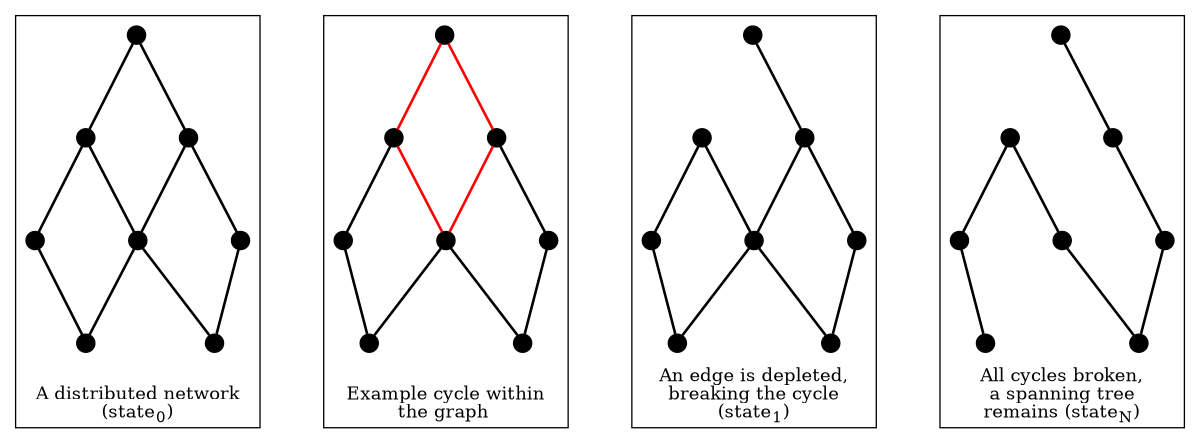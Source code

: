 graph ln {
  size = "8,10"

  node [shape = circle, width = 0.2, label = "", style = filled, color = black, fixedsize = true];
  edge [penwidth = 2];
  nodesep = 0.9;
  ranksep = 0.9;

  subgraph cluster_foo {
    A1 -- B1;
    B1 -- C1;

    A2 -- B2;
    B2 -- C2;

    A3 -- B3;

    A1 -- A2;
    B1 -- B2;
    C1 -- C2;
    A2 -- A3;
    B2 -- B3;

    label = <<br/>A distributed network<br/>(state<sub>0</sub>)>;
    labelloc = b;
  }

  subgraph cluster_bar {
    xA1 -- xB1 [color = red];
    xB1 -- xC1;

    xA2 -- xB2 [color = red];
    xB2 -- xC2;

    xA3 -- xB3;

    xA1 -- xA2 [color = red];
    xB1 -- xB2 [color = red];
    xC1 -- xC2;
    xA2 -- xA3;
    xB2 -- xB3;

    label = <<br/>Example cycle within<br/>the graph<sub>&nbsp;</sub>>;
    labelloc = b;
  }

  subgraph cluster_break {
    yA1 -- yB1 [style = invis];
    yB1 -- yC1;

    yA2 -- yB2;
    yB2 -- yC2;

    yA3 -- yB3;

    yA1 -- yA2;
    yB1 -- yB2;
    yC1 -- yC2;
    yA2 -- yA3;
    yB2 -- yB3;

    label = <An edge is depleted,<br/>breaking the cycle<br/>(state<sub>1</sub>)>;
    labelloc = b;
  }

  subgraph cluster_span {
    zA1 -- zB1 [style = invis];
    zB1 -- zC1;

    zA2 -- zB2 [style = invis];
    zB2 -- zC2 [style = invis];

    zA3 -- zB3;

    zA1 -- zA2;
    zB1 -- zB2;
    zC1 -- zC2;
    zA2 -- zA3;
    zB2 -- zB3;

    label = <All cycles broken,<br/>a spanning tree<br/>remains (state<sub>N</sub>)>;
    labelloc = b;
  }

}
